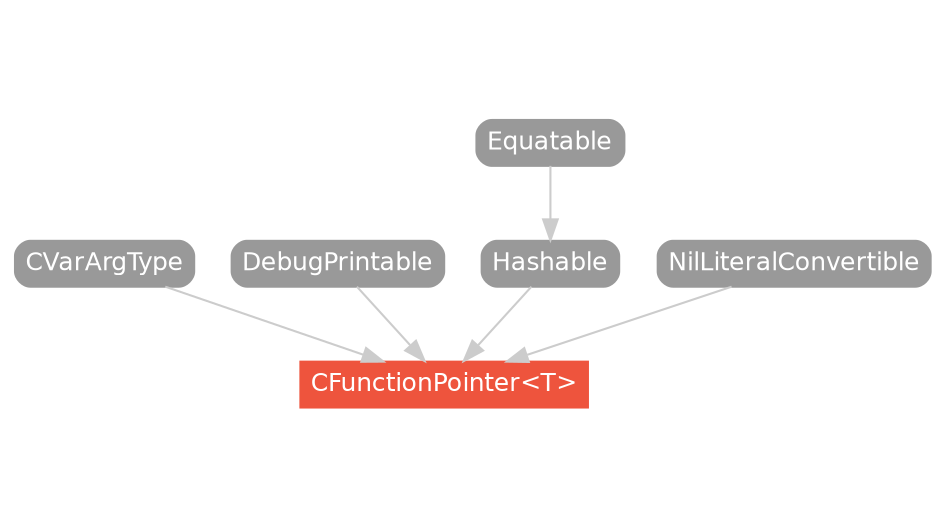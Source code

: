 strict digraph "CFunctionPointer<T> - Type Hierarchy - SwiftDoc.org" {
    pad="0.1,0.8"
    node [shape=box, style="filled,rounded", color="#999999", fillcolor="#999999", fontcolor=white, fontname=Helvetica, fontnames="Helvetica,sansserif", fontsize=12, margin="0.07,0.05", height="0.3"]
    edge [color="#cccccc"]
    "CFunctionPointer<T>" [URL="/type/CFunctionPointer/", style="filled", fillcolor="#ee543d", color="#ee543d"]
    "CVarArgType" [URL="/protocol/CVarArgType/hierarchy/"]
    "DebugPrintable" [URL="/protocol/DebugPrintable/hierarchy/"]
    "Equatable" [URL="/protocol/Equatable/hierarchy/"]
    "Hashable" [URL="/protocol/Hashable/hierarchy/"]
    "NilLiteralConvertible" [URL="/protocol/NilLiteralConvertible/hierarchy/"]    "Hashable" -> "CFunctionPointer<T>"
    "NilLiteralConvertible" -> "CFunctionPointer<T>"
    "DebugPrintable" -> "CFunctionPointer<T>"
    "CVarArgType" -> "CFunctionPointer<T>"
    "Equatable" -> "Hashable"
    subgraph Types {
        rank = max; "CFunctionPointer<T>";
    }
}